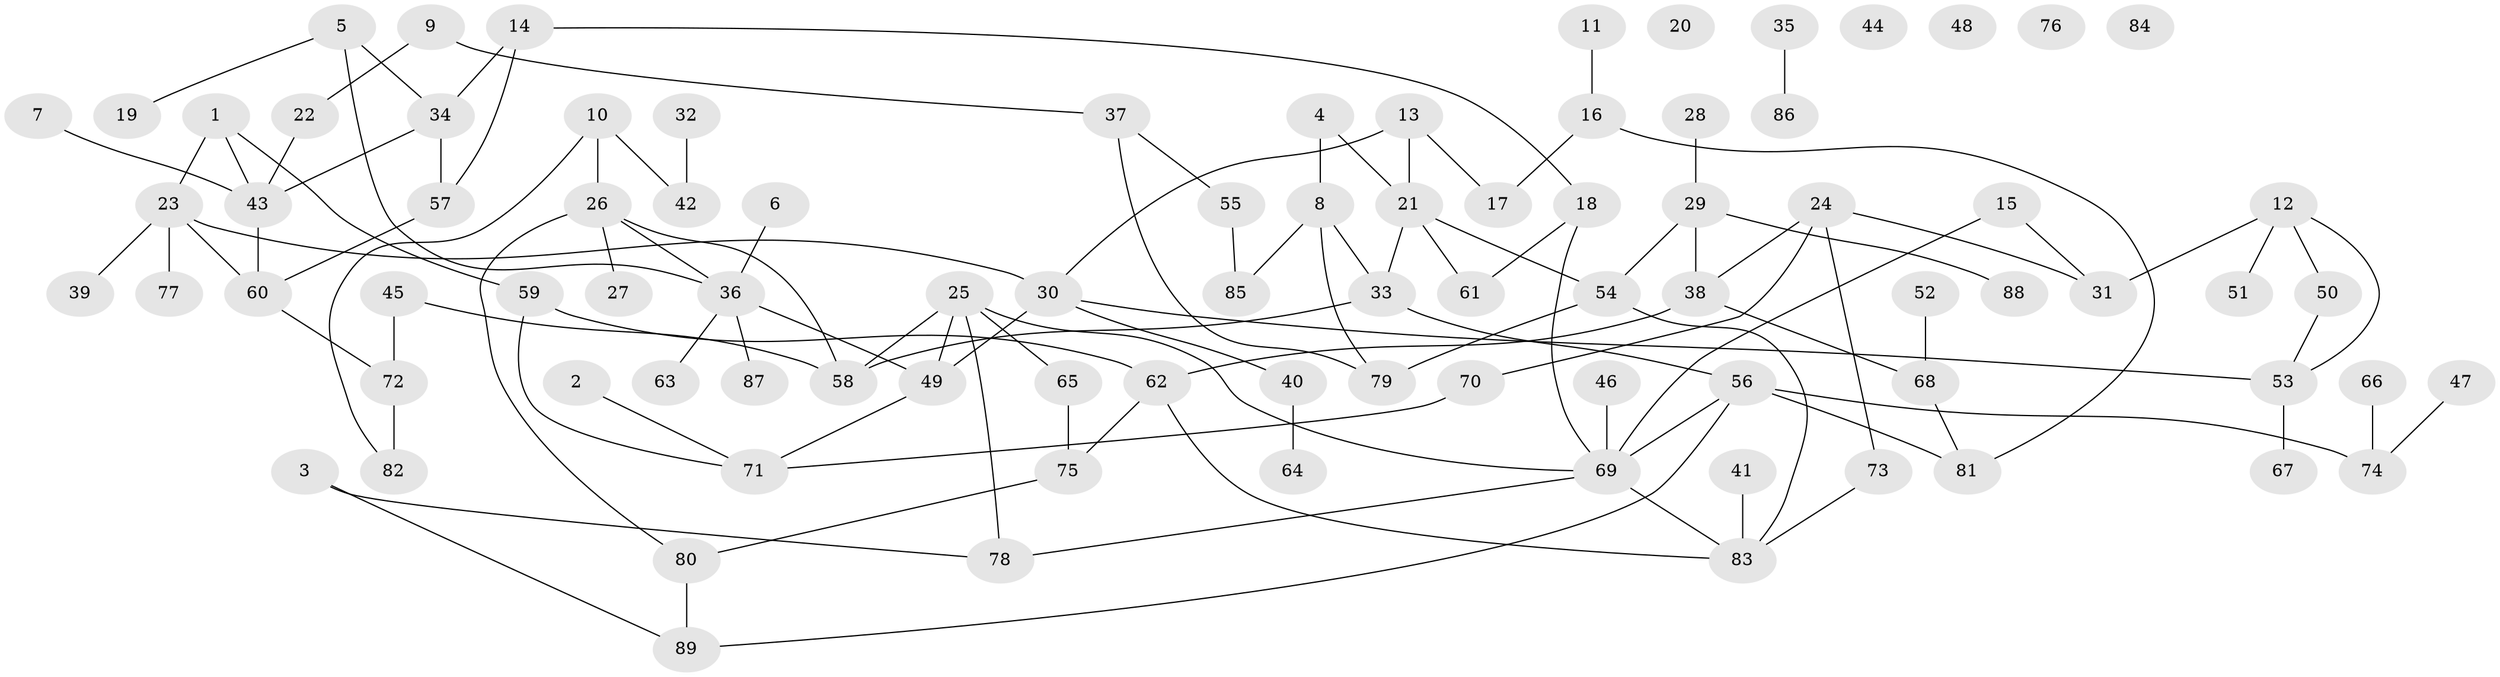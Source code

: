 // Generated by graph-tools (version 1.1) at 2025/33/03/09/25 02:33:45]
// undirected, 89 vertices, 113 edges
graph export_dot {
graph [start="1"]
  node [color=gray90,style=filled];
  1;
  2;
  3;
  4;
  5;
  6;
  7;
  8;
  9;
  10;
  11;
  12;
  13;
  14;
  15;
  16;
  17;
  18;
  19;
  20;
  21;
  22;
  23;
  24;
  25;
  26;
  27;
  28;
  29;
  30;
  31;
  32;
  33;
  34;
  35;
  36;
  37;
  38;
  39;
  40;
  41;
  42;
  43;
  44;
  45;
  46;
  47;
  48;
  49;
  50;
  51;
  52;
  53;
  54;
  55;
  56;
  57;
  58;
  59;
  60;
  61;
  62;
  63;
  64;
  65;
  66;
  67;
  68;
  69;
  70;
  71;
  72;
  73;
  74;
  75;
  76;
  77;
  78;
  79;
  80;
  81;
  82;
  83;
  84;
  85;
  86;
  87;
  88;
  89;
  1 -- 23;
  1 -- 43;
  1 -- 59;
  2 -- 71;
  3 -- 78;
  3 -- 89;
  4 -- 8;
  4 -- 21;
  5 -- 19;
  5 -- 34;
  5 -- 36;
  6 -- 36;
  7 -- 43;
  8 -- 33;
  8 -- 79;
  8 -- 85;
  9 -- 22;
  9 -- 37;
  10 -- 26;
  10 -- 42;
  10 -- 82;
  11 -- 16;
  12 -- 31;
  12 -- 50;
  12 -- 51;
  12 -- 53;
  13 -- 17;
  13 -- 21;
  13 -- 30;
  14 -- 18;
  14 -- 34;
  14 -- 57;
  15 -- 31;
  15 -- 69;
  16 -- 17;
  16 -- 81;
  18 -- 61;
  18 -- 69;
  21 -- 33;
  21 -- 54;
  21 -- 61;
  22 -- 43;
  23 -- 30;
  23 -- 39;
  23 -- 60;
  23 -- 77;
  24 -- 31;
  24 -- 38;
  24 -- 70;
  24 -- 73;
  25 -- 49;
  25 -- 58;
  25 -- 65;
  25 -- 69;
  25 -- 78;
  26 -- 27;
  26 -- 36;
  26 -- 58;
  26 -- 80;
  28 -- 29;
  29 -- 38;
  29 -- 54;
  29 -- 88;
  30 -- 40;
  30 -- 49;
  30 -- 53;
  32 -- 42;
  33 -- 56;
  33 -- 58;
  34 -- 43;
  34 -- 57;
  35 -- 86;
  36 -- 49;
  36 -- 63;
  36 -- 87;
  37 -- 55;
  37 -- 79;
  38 -- 62;
  38 -- 68;
  40 -- 64;
  41 -- 83;
  43 -- 60;
  45 -- 58;
  45 -- 72;
  46 -- 69;
  47 -- 74;
  49 -- 71;
  50 -- 53;
  52 -- 68;
  53 -- 67;
  54 -- 79;
  54 -- 83;
  55 -- 85;
  56 -- 69;
  56 -- 74;
  56 -- 81;
  56 -- 89;
  57 -- 60;
  59 -- 62;
  59 -- 71;
  60 -- 72;
  62 -- 75;
  62 -- 83;
  65 -- 75;
  66 -- 74;
  68 -- 81;
  69 -- 78;
  69 -- 83;
  70 -- 71;
  72 -- 82;
  73 -- 83;
  75 -- 80;
  80 -- 89;
}
